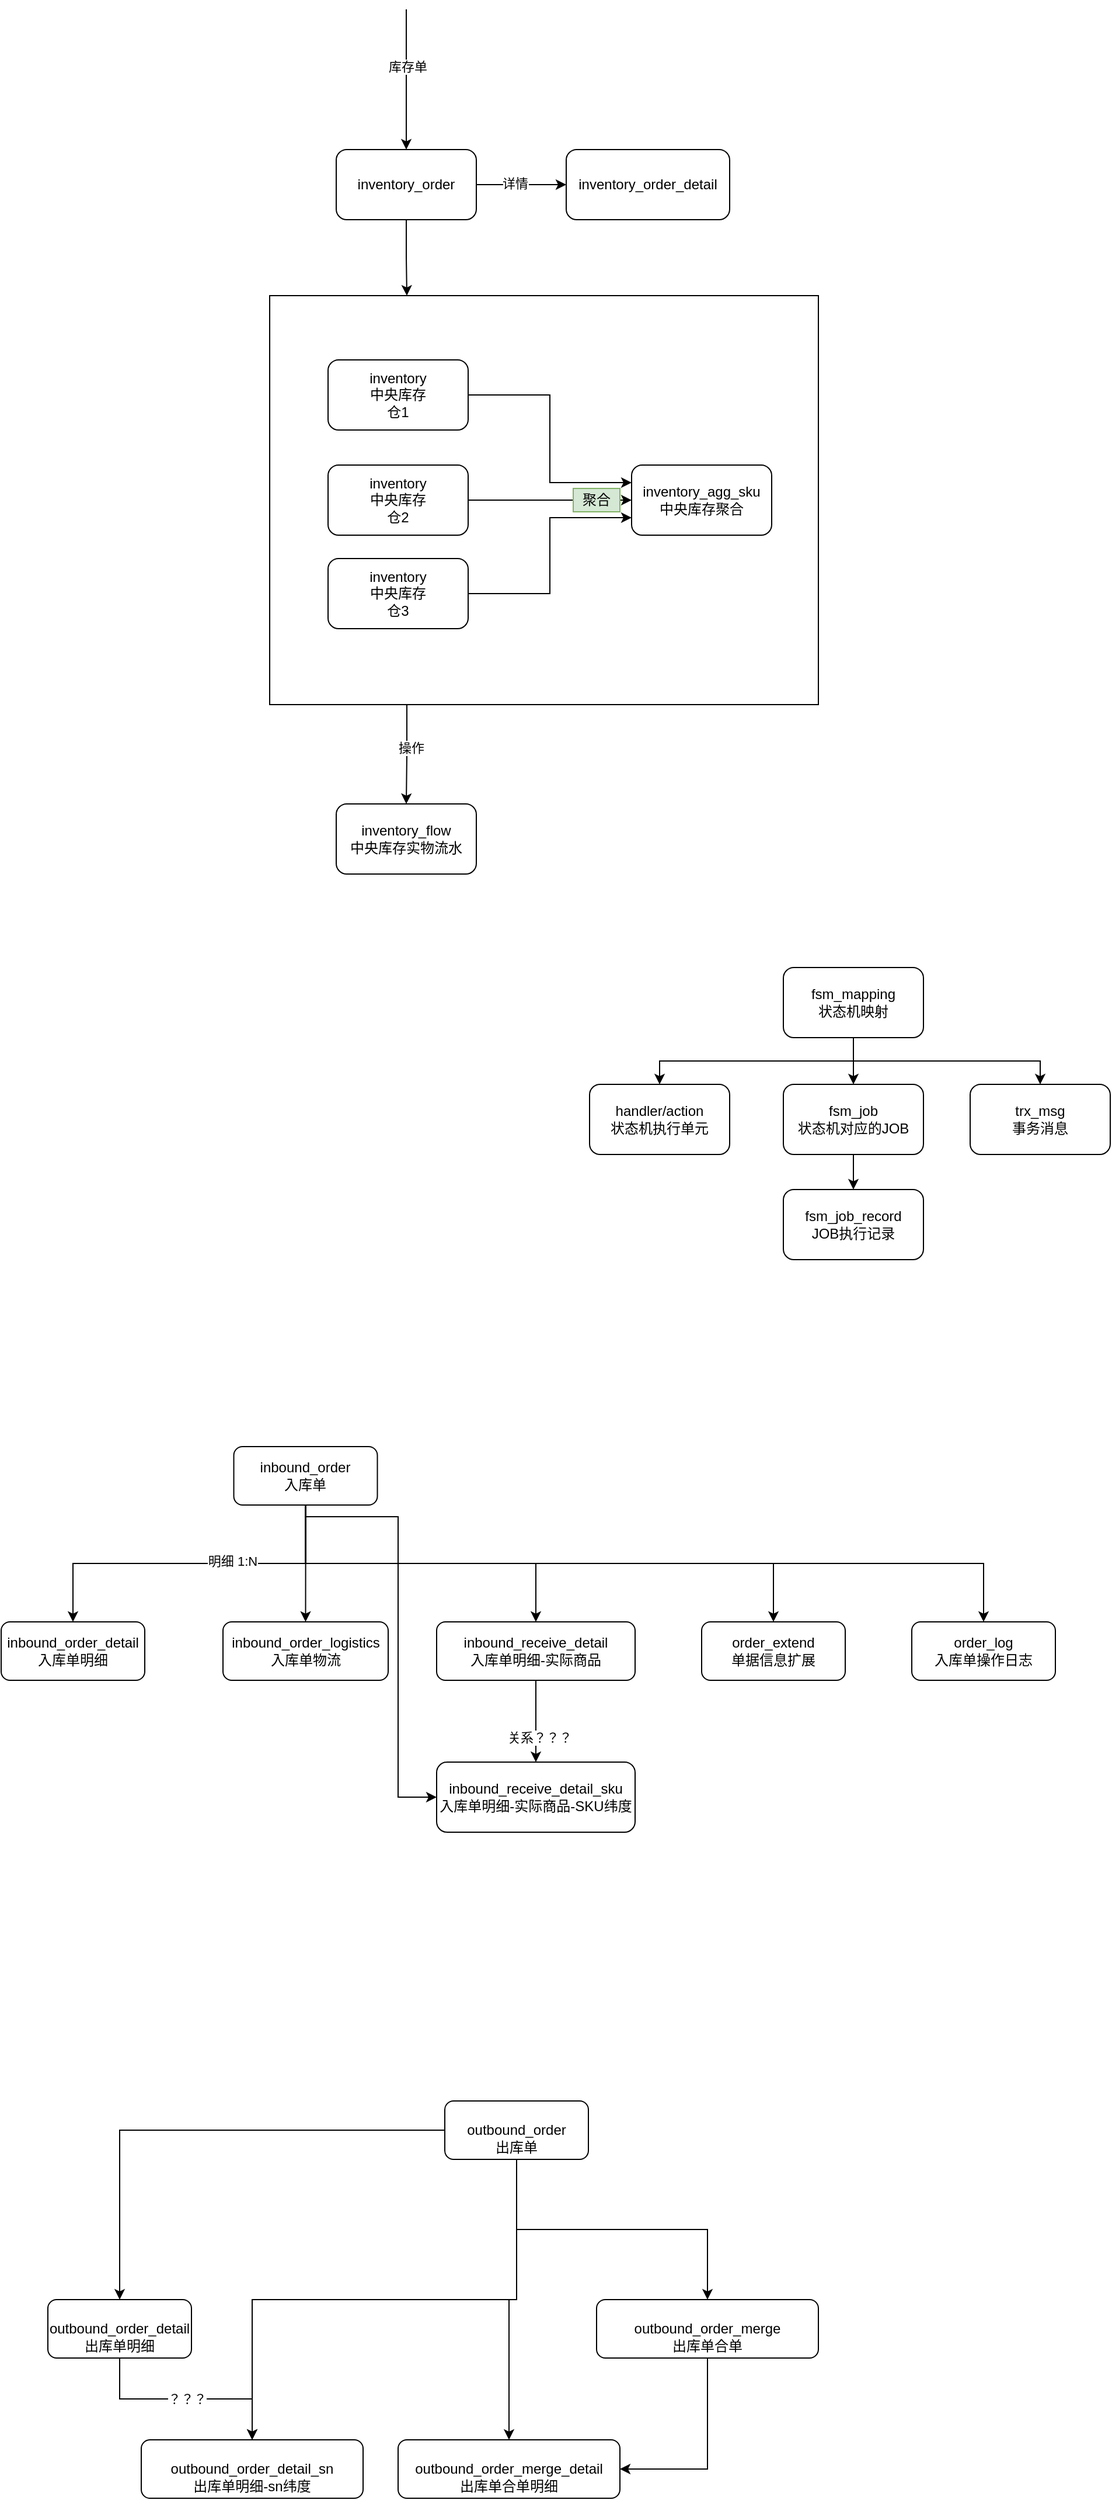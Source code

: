 <mxfile version="13.10.6" type="github">
  <diagram id="CvD_rMCfCDF0lOoAK6mH" name="Page-1">
    <mxGraphModel dx="2125" dy="1927" grid="1" gridSize="10" guides="1" tooltips="1" connect="1" arrows="1" fold="1" page="1" pageScale="1" pageWidth="827" pageHeight="1169" math="0" shadow="0">
      <root>
        <mxCell id="0" />
        <mxCell id="1" parent="0" />
        <mxCell id="eP9rrzpeA8IsXEVt9bxe-16" style="edgeStyle=orthogonalEdgeStyle;rounded=0;orthogonalLoop=1;jettySize=auto;html=1;exitX=0.25;exitY=1;exitDx=0;exitDy=0;" parent="1" source="eP9rrzpeA8IsXEVt9bxe-14" target="eP9rrzpeA8IsXEVt9bxe-4" edge="1">
          <mxGeometry relative="1" as="geometry" />
        </mxCell>
        <mxCell id="eP9rrzpeA8IsXEVt9bxe-17" value="操作" style="edgeLabel;html=1;align=center;verticalAlign=middle;resizable=0;points=[];" parent="eP9rrzpeA8IsXEVt9bxe-16" vertex="1" connectable="0">
          <mxGeometry x="-0.135" y="3" relative="1" as="geometry">
            <mxPoint as="offset" />
          </mxGeometry>
        </mxCell>
        <mxCell id="eP9rrzpeA8IsXEVt9bxe-14" value="" style="rounded=0;whiteSpace=wrap;html=1;shadow=0;" parent="1" vertex="1">
          <mxGeometry x="20" y="95" width="470" height="350" as="geometry" />
        </mxCell>
        <mxCell id="eP9rrzpeA8IsXEVt9bxe-10" style="edgeStyle=orthogonalEdgeStyle;rounded=0;orthogonalLoop=1;jettySize=auto;html=1;entryX=0;entryY=0.25;entryDx=0;entryDy=0;" parent="1" source="eP9rrzpeA8IsXEVt9bxe-2" target="eP9rrzpeA8IsXEVt9bxe-3" edge="1">
          <mxGeometry relative="1" as="geometry" />
        </mxCell>
        <mxCell id="eP9rrzpeA8IsXEVt9bxe-2" value="inventory&lt;br&gt;中央库存&lt;br&gt;仓1" style="rounded=1;whiteSpace=wrap;html=1;" parent="1" vertex="1">
          <mxGeometry x="70" y="150" width="120" height="60" as="geometry" />
        </mxCell>
        <mxCell id="eP9rrzpeA8IsXEVt9bxe-3" value="inventory_agg_sku&lt;br&gt;中央库存聚合" style="rounded=1;whiteSpace=wrap;html=1;" parent="1" vertex="1">
          <mxGeometry x="330" y="240" width="120" height="60" as="geometry" />
        </mxCell>
        <mxCell id="eP9rrzpeA8IsXEVt9bxe-4" value="inventory_flow&lt;br&gt;中央库存实物流水" style="rounded=1;whiteSpace=wrap;html=1;" parent="1" vertex="1">
          <mxGeometry x="77" y="530" width="120" height="60" as="geometry" />
        </mxCell>
        <mxCell id="eP9rrzpeA8IsXEVt9bxe-21" style="edgeStyle=orthogonalEdgeStyle;rounded=0;orthogonalLoop=1;jettySize=auto;html=1;exitX=0.5;exitY=1;exitDx=0;exitDy=0;entryX=0.25;entryY=0;entryDx=0;entryDy=0;" parent="1" source="eP9rrzpeA8IsXEVt9bxe-5" target="eP9rrzpeA8IsXEVt9bxe-14" edge="1">
          <mxGeometry relative="1" as="geometry" />
        </mxCell>
        <mxCell id="eP9rrzpeA8IsXEVt9bxe-22" value="" style="edgeStyle=orthogonalEdgeStyle;rounded=0;orthogonalLoop=1;jettySize=auto;html=1;" parent="1" source="eP9rrzpeA8IsXEVt9bxe-5" target="eP9rrzpeA8IsXEVt9bxe-6" edge="1">
          <mxGeometry relative="1" as="geometry" />
        </mxCell>
        <mxCell id="eP9rrzpeA8IsXEVt9bxe-23" value="详情" style="edgeLabel;html=1;align=center;verticalAlign=middle;resizable=0;points=[];" parent="eP9rrzpeA8IsXEVt9bxe-22" vertex="1" connectable="0">
          <mxGeometry x="-0.143" y="1" relative="1" as="geometry">
            <mxPoint as="offset" />
          </mxGeometry>
        </mxCell>
        <mxCell id="eP9rrzpeA8IsXEVt9bxe-5" value="inventory_order" style="rounded=1;whiteSpace=wrap;html=1;" parent="1" vertex="1">
          <mxGeometry x="77" y="-30" width="120" height="60" as="geometry" />
        </mxCell>
        <mxCell id="eP9rrzpeA8IsXEVt9bxe-6" value="inventory_order_detail" style="rounded=1;whiteSpace=wrap;html=1;" parent="1" vertex="1">
          <mxGeometry x="274" y="-30" width="140" height="60" as="geometry" />
        </mxCell>
        <mxCell id="eP9rrzpeA8IsXEVt9bxe-8" value="inventory&lt;br&gt;中央库存&lt;br&gt;仓2" style="rounded=1;whiteSpace=wrap;html=1;" parent="1" vertex="1">
          <mxGeometry x="70" y="240" width="120" height="60" as="geometry" />
        </mxCell>
        <mxCell id="eP9rrzpeA8IsXEVt9bxe-12" style="edgeStyle=orthogonalEdgeStyle;rounded=0;orthogonalLoop=1;jettySize=auto;html=1;exitX=1;exitY=0.5;exitDx=0;exitDy=0;entryX=0;entryY=0.75;entryDx=0;entryDy=0;" parent="1" source="eP9rrzpeA8IsXEVt9bxe-9" target="eP9rrzpeA8IsXEVt9bxe-3" edge="1">
          <mxGeometry relative="1" as="geometry">
            <mxPoint x="360" y="270" as="targetPoint" />
          </mxGeometry>
        </mxCell>
        <mxCell id="eP9rrzpeA8IsXEVt9bxe-9" value="inventory&lt;br&gt;中央库存&lt;br&gt;仓3" style="rounded=1;whiteSpace=wrap;html=1;" parent="1" vertex="1">
          <mxGeometry x="70" y="320" width="120" height="60" as="geometry" />
        </mxCell>
        <mxCell id="eP9rrzpeA8IsXEVt9bxe-11" style="edgeStyle=orthogonalEdgeStyle;rounded=0;orthogonalLoop=1;jettySize=auto;html=1;exitX=1;exitY=0.5;exitDx=0;exitDy=0;entryX=0;entryY=0.5;entryDx=0;entryDy=0;" parent="1" source="eP9rrzpeA8IsXEVt9bxe-8" target="eP9rrzpeA8IsXEVt9bxe-3" edge="1">
          <mxGeometry relative="1" as="geometry">
            <mxPoint x="330" y="270" as="targetPoint" />
          </mxGeometry>
        </mxCell>
        <mxCell id="eP9rrzpeA8IsXEVt9bxe-13" value="聚合" style="text;html=1;strokeColor=#82b366;fillColor=#d5e8d4;align=center;verticalAlign=middle;whiteSpace=wrap;rounded=0;shadow=0;" parent="1" vertex="1">
          <mxGeometry x="280" y="260" width="40" height="20" as="geometry" />
        </mxCell>
        <mxCell id="eP9rrzpeA8IsXEVt9bxe-19" value="" style="endArrow=classic;html=1;" parent="1" target="eP9rrzpeA8IsXEVt9bxe-5" edge="1">
          <mxGeometry width="50" height="50" relative="1" as="geometry">
            <mxPoint x="137" y="-150" as="sourcePoint" />
            <mxPoint x="127" y="-190" as="targetPoint" />
          </mxGeometry>
        </mxCell>
        <mxCell id="eP9rrzpeA8IsXEVt9bxe-20" value="库存单" style="edgeLabel;html=1;align=center;verticalAlign=middle;resizable=0;points=[];" parent="eP9rrzpeA8IsXEVt9bxe-19" vertex="1" connectable="0">
          <mxGeometry x="-0.183" y="1" relative="1" as="geometry">
            <mxPoint as="offset" />
          </mxGeometry>
        </mxCell>
        <mxCell id="4SvN3JQog10KPqTIjf18-6" style="edgeStyle=orthogonalEdgeStyle;rounded=0;sketch=0;orthogonalLoop=1;jettySize=auto;html=1;exitX=0.5;exitY=1;exitDx=0;exitDy=0;entryX=0.5;entryY=0;entryDx=0;entryDy=0;strokeColor=#000000;" edge="1" parent="1" source="eP9rrzpeA8IsXEVt9bxe-24" target="eP9rrzpeA8IsXEVt9bxe-25">
          <mxGeometry relative="1" as="geometry" />
        </mxCell>
        <mxCell id="eP9rrzpeA8IsXEVt9bxe-24" value="fsm_job&lt;br&gt;状态机对应的JOB" style="rounded=1;whiteSpace=wrap;html=1;shadow=0;" parent="1" vertex="1">
          <mxGeometry x="460" y="770" width="120" height="60" as="geometry" />
        </mxCell>
        <mxCell id="eP9rrzpeA8IsXEVt9bxe-25" value="fsm_job_record&lt;br&gt;JOB执行记录" style="rounded=1;whiteSpace=wrap;html=1;shadow=0;" parent="1" vertex="1">
          <mxGeometry x="460" y="860" width="120" height="60" as="geometry" />
        </mxCell>
        <mxCell id="4SvN3JQog10KPqTIjf18-2" style="edgeStyle=orthogonalEdgeStyle;rounded=0;sketch=0;orthogonalLoop=1;jettySize=auto;html=1;exitX=0.5;exitY=1;exitDx=0;exitDy=0;entryX=0.5;entryY=0;entryDx=0;entryDy=0;strokeColor=#000000;" edge="1" parent="1" source="eP9rrzpeA8IsXEVt9bxe-26" target="eP9rrzpeA8IsXEVt9bxe-27">
          <mxGeometry relative="1" as="geometry" />
        </mxCell>
        <mxCell id="4SvN3JQog10KPqTIjf18-3" style="edgeStyle=orthogonalEdgeStyle;rounded=0;sketch=0;orthogonalLoop=1;jettySize=auto;html=1;exitX=0.5;exitY=1;exitDx=0;exitDy=0;strokeColor=#000000;" edge="1" parent="1" source="eP9rrzpeA8IsXEVt9bxe-26" target="eP9rrzpeA8IsXEVt9bxe-24">
          <mxGeometry relative="1" as="geometry" />
        </mxCell>
        <mxCell id="4SvN3JQog10KPqTIjf18-5" style="edgeStyle=orthogonalEdgeStyle;rounded=0;sketch=0;orthogonalLoop=1;jettySize=auto;html=1;exitX=0.5;exitY=1;exitDx=0;exitDy=0;entryX=0.5;entryY=0;entryDx=0;entryDy=0;strokeColor=#000000;" edge="1" parent="1" source="eP9rrzpeA8IsXEVt9bxe-26" target="4SvN3JQog10KPqTIjf18-4">
          <mxGeometry relative="1" as="geometry" />
        </mxCell>
        <mxCell id="eP9rrzpeA8IsXEVt9bxe-26" value="fsm_mapping&lt;br&gt;状态机映射" style="rounded=1;whiteSpace=wrap;html=1;shadow=0;" parent="1" vertex="1">
          <mxGeometry x="460" y="670" width="120" height="60" as="geometry" />
        </mxCell>
        <mxCell id="eP9rrzpeA8IsXEVt9bxe-27" value="handler/action&lt;br&gt;状态机执行单元" style="rounded=1;whiteSpace=wrap;html=1;shadow=0;" parent="1" vertex="1">
          <mxGeometry x="294" y="770" width="120" height="60" as="geometry" />
        </mxCell>
        <mxCell id="eP9rrzpeA8IsXEVt9bxe-51" style="edgeStyle=orthogonalEdgeStyle;rounded=0;orthogonalLoop=1;jettySize=auto;html=1;exitX=0.5;exitY=1;exitDx=0;exitDy=0;entryX=0.5;entryY=0;entryDx=0;entryDy=0;" parent="1" source="eP9rrzpeA8IsXEVt9bxe-39" target="eP9rrzpeA8IsXEVt9bxe-40" edge="1">
          <mxGeometry relative="1" as="geometry" />
        </mxCell>
        <mxCell id="eP9rrzpeA8IsXEVt9bxe-52" value="明细 1:N" style="edgeLabel;html=1;align=center;verticalAlign=middle;resizable=0;points=[];" parent="eP9rrzpeA8IsXEVt9bxe-51" vertex="1" connectable="0">
          <mxGeometry x="-0.24" y="-2" relative="1" as="geometry">
            <mxPoint as="offset" />
          </mxGeometry>
        </mxCell>
        <mxCell id="eP9rrzpeA8IsXEVt9bxe-54" style="edgeStyle=orthogonalEdgeStyle;rounded=0;orthogonalLoop=1;jettySize=auto;html=1;exitX=0.5;exitY=1;exitDx=0;exitDy=0;" parent="1" source="eP9rrzpeA8IsXEVt9bxe-39" target="eP9rrzpeA8IsXEVt9bxe-41" edge="1">
          <mxGeometry relative="1" as="geometry" />
        </mxCell>
        <mxCell id="eP9rrzpeA8IsXEVt9bxe-55" style="edgeStyle=orthogonalEdgeStyle;rounded=0;orthogonalLoop=1;jettySize=auto;html=1;exitX=0.5;exitY=1;exitDx=0;exitDy=0;" parent="1" source="eP9rrzpeA8IsXEVt9bxe-39" target="eP9rrzpeA8IsXEVt9bxe-42" edge="1">
          <mxGeometry relative="1" as="geometry" />
        </mxCell>
        <mxCell id="eP9rrzpeA8IsXEVt9bxe-56" style="edgeStyle=orthogonalEdgeStyle;rounded=0;orthogonalLoop=1;jettySize=auto;html=1;exitX=0.5;exitY=1;exitDx=0;exitDy=0;entryX=0;entryY=0.5;entryDx=0;entryDy=0;" parent="1" source="eP9rrzpeA8IsXEVt9bxe-39" target="eP9rrzpeA8IsXEVt9bxe-43" edge="1">
          <mxGeometry relative="1" as="geometry">
            <Array as="points">
              <mxPoint x="130" y="1140" />
              <mxPoint x="130" y="1380" />
            </Array>
          </mxGeometry>
        </mxCell>
        <mxCell id="eP9rrzpeA8IsXEVt9bxe-59" style="edgeStyle=orthogonalEdgeStyle;rounded=0;orthogonalLoop=1;jettySize=auto;html=1;exitX=0.5;exitY=1;exitDx=0;exitDy=0;" parent="1" source="eP9rrzpeA8IsXEVt9bxe-39" target="eP9rrzpeA8IsXEVt9bxe-44" edge="1">
          <mxGeometry relative="1" as="geometry" />
        </mxCell>
        <mxCell id="eP9rrzpeA8IsXEVt9bxe-60" style="edgeStyle=orthogonalEdgeStyle;rounded=0;orthogonalLoop=1;jettySize=auto;html=1;exitX=0.5;exitY=1;exitDx=0;exitDy=0;entryX=0.5;entryY=0;entryDx=0;entryDy=0;" parent="1" source="eP9rrzpeA8IsXEVt9bxe-39" target="eP9rrzpeA8IsXEVt9bxe-45" edge="1">
          <mxGeometry relative="1" as="geometry" />
        </mxCell>
        <mxCell id="eP9rrzpeA8IsXEVt9bxe-39" value="inbound_order&lt;br&gt;入库单" style="rounded=1;whiteSpace=wrap;html=1;shadow=0;" parent="1" vertex="1">
          <mxGeometry x="-10.75" y="1080" width="123" height="50" as="geometry" />
        </mxCell>
        <mxCell id="eP9rrzpeA8IsXEVt9bxe-40" value="inbound_order_detail&lt;br&gt;入库单明细" style="rounded=1;whiteSpace=wrap;html=1;shadow=0;" parent="1" vertex="1">
          <mxGeometry x="-210" y="1230" width="123" height="50" as="geometry" />
        </mxCell>
        <mxCell id="eP9rrzpeA8IsXEVt9bxe-41" value="&lt;span style=&quot;color: rgba(0 , 0 , 0 , 0) ; font-family: monospace ; font-size: 0px&quot;&gt;%3CmxGraphModel%3E%3Croot%3E%3CmxCell%20id%3D%220%22%2F%3E%3CmxCell%20id%3D%221%22%20parent%3D%220%22%2F%3E%3CmxCell%20id%3D%222%22%20value%3D%22inbound_order_detail%26lt%3Bbr%26gt%3B%E5%85%A5%E5%BA%93%E5%8D%95%E6%98%8E%E7%BB%86%22%20style%3D%22rounded%3D1%3BwhiteSpace%3Dwrap%3Bhtml%3D1%3Bshadow%3D0%3B%22%20vertex%3D%221%22%20parent%3D%221%22%3E%3CmxGeometry%20x%3D%2277%22%20y%3D%221230%22%20width%3D%22120%22%20height%3D%2260%22%20as%3D%22geometry%22%2F%3E%3C%2FmxCell%3E%3C%2Froot%3E%3C%2FmxGraphModel%3E&lt;/span&gt;inbound_order_logistics&lt;br&gt;入库单物流" style="rounded=1;whiteSpace=wrap;html=1;shadow=0;" parent="1" vertex="1">
          <mxGeometry x="-20" y="1230" width="141.5" height="50" as="geometry" />
        </mxCell>
        <mxCell id="eP9rrzpeA8IsXEVt9bxe-57" style="edgeStyle=orthogonalEdgeStyle;rounded=0;orthogonalLoop=1;jettySize=auto;html=1;exitX=0.5;exitY=1;exitDx=0;exitDy=0;" parent="1" source="eP9rrzpeA8IsXEVt9bxe-42" target="eP9rrzpeA8IsXEVt9bxe-43" edge="1">
          <mxGeometry relative="1" as="geometry" />
        </mxCell>
        <mxCell id="eP9rrzpeA8IsXEVt9bxe-58" value="关系？？？" style="edgeLabel;html=1;align=center;verticalAlign=middle;resizable=0;points=[];" parent="eP9rrzpeA8IsXEVt9bxe-57" vertex="1" connectable="0">
          <mxGeometry x="0.4" y="3" relative="1" as="geometry">
            <mxPoint as="offset" />
          </mxGeometry>
        </mxCell>
        <mxCell id="eP9rrzpeA8IsXEVt9bxe-42" value="inbound_receive_detail&lt;br&gt;入库单明细-实际商品" style="rounded=1;whiteSpace=wrap;html=1;shadow=0;" parent="1" vertex="1">
          <mxGeometry x="163" y="1230" width="170" height="50" as="geometry" />
        </mxCell>
        <mxCell id="eP9rrzpeA8IsXEVt9bxe-43" value="inbound_receive_detail_sku&lt;br&gt;入库单明细-实际商品-SKU纬度" style="rounded=1;whiteSpace=wrap;html=1;shadow=0;" parent="1" vertex="1">
          <mxGeometry x="163" y="1350" width="170" height="60" as="geometry" />
        </mxCell>
        <mxCell id="eP9rrzpeA8IsXEVt9bxe-44" value="order_extend&lt;br&gt;单据信息扩展" style="rounded=1;whiteSpace=wrap;html=1;shadow=0;" parent="1" vertex="1">
          <mxGeometry x="390" y="1230" width="123" height="50" as="geometry" />
        </mxCell>
        <mxCell id="eP9rrzpeA8IsXEVt9bxe-45" value="order_log&lt;br&gt;入库单操作日志" style="rounded=1;whiteSpace=wrap;html=1;shadow=0;" parent="1" vertex="1">
          <mxGeometry x="570" y="1230" width="123" height="50" as="geometry" />
        </mxCell>
        <mxCell id="eP9rrzpeA8IsXEVt9bxe-61" style="edgeStyle=orthogonalEdgeStyle;rounded=0;orthogonalLoop=1;jettySize=auto;html=1;exitX=0;exitY=0.5;exitDx=0;exitDy=0;entryX=0.5;entryY=0;entryDx=0;entryDy=0;" parent="1" source="eP9rrzpeA8IsXEVt9bxe-46" target="eP9rrzpeA8IsXEVt9bxe-47" edge="1">
          <mxGeometry relative="1" as="geometry" />
        </mxCell>
        <mxCell id="eP9rrzpeA8IsXEVt9bxe-63" style="rounded=0;sketch=0;orthogonalLoop=1;jettySize=auto;html=1;exitX=0.5;exitY=1;exitDx=0;exitDy=0;edgeStyle=orthogonalEdgeStyle;" parent="1" source="eP9rrzpeA8IsXEVt9bxe-46" target="eP9rrzpeA8IsXEVt9bxe-48" edge="1">
          <mxGeometry relative="1" as="geometry" />
        </mxCell>
        <mxCell id="eP9rrzpeA8IsXEVt9bxe-65" style="edgeStyle=orthogonalEdgeStyle;rounded=0;sketch=0;orthogonalLoop=1;jettySize=auto;html=1;exitX=0.5;exitY=1;exitDx=0;exitDy=0;strokeColor=#000000;" parent="1" source="eP9rrzpeA8IsXEVt9bxe-46" target="eP9rrzpeA8IsXEVt9bxe-49" edge="1">
          <mxGeometry relative="1" as="geometry" />
        </mxCell>
        <mxCell id="eP9rrzpeA8IsXEVt9bxe-66" style="edgeStyle=orthogonalEdgeStyle;rounded=0;sketch=0;orthogonalLoop=1;jettySize=auto;html=1;exitX=0.5;exitY=1;exitDx=0;exitDy=0;entryX=0.5;entryY=0;entryDx=0;entryDy=0;strokeColor=#000000;" parent="1" source="eP9rrzpeA8IsXEVt9bxe-46" target="eP9rrzpeA8IsXEVt9bxe-50" edge="1">
          <mxGeometry relative="1" as="geometry" />
        </mxCell>
        <mxCell id="eP9rrzpeA8IsXEVt9bxe-46" value="&lt;span style=&quot;color: rgba(0 , 0 , 0 , 0) ; font-family: monospace ; font-size: 0px&quot;&gt;%3CmxGraphModel%3E%3Croot%3E%3CmxCell%20id%3D%220%22%2F%3E%3CmxCell%20id%3D%221%22%20parent%3D%220%22%2F%3E%3CmxCell%20id%3D%222%22%20value%3D%22order_log%26lt%3Bbr%26gt%3B%E5%85%A5%E5%BA%93%E5%8D%95%E6%93%8D%E4%BD%9C%E6%97%A5%E5%BF%97%22%20style%3D%22rounded%3D1%3BwhiteSpace%3Dwrap%3Bhtml%3D1%3Bshadow%3D0%3B%22%20vertex%3D%221%22%20parent%3D%221%22%3E%3CmxGeometry%20x%3D%22414%22%20y%3D%221100%22%20width%3D%22123%22%20height%3D%2250%22%20as%3D%22geometry%22%2F%3E%3C%2FmxCell%3E%3C%2Froot%3E%3C%2FmxGraphModel%3E&lt;/span&gt;&lt;span style=&quot;color: rgba(0 , 0 , 0 , 0) ; font-family: monospace ; font-size: 0px&quot;&gt;%3CmxGraphModel%3E%3Croot%3E%3CmxCell%20id%3D%220%22%2F%3E%3CmxCell%20id%3D%221%22%20parent%3D%220%22%2F%3E%3CmxCell%20id%3D%222%22%20value%3D%22order_log%26lt%3Bbr%26gt%3B%E5%85%A5%E5%BA%93%E5%8D%95%E6%93%8D%E4%BD%9C%E6%97%A5%E5%BF%97%22%20style%3D%22rounded%3D1%3BwhiteSpace%3Dwrap%3Bhtml%3D1%3Bshadow%3D0%3B%22%20vertex%3D%221%22%20parent%3D%221%22%3E%3CmxGeometry%20x%3D%22414%22%20y%3D%221100%22%20width%3D%22123%22%20height%3D%2250%22%20as%3D%22geometry%22%2F%3E%3C%2FmxCell%3E%3C%2Froot%3E%3C%2FmxGraphModel%3&lt;/span&gt;&lt;span style=&quot;color: rgba(0 , 0 , 0 , 0) ; font-family: monospace ; font-size: 0px&quot;&gt;%3CmxGraphModel%3E%3Croot%3E%3CmxCell%20id%3D%220%22%2F%3E%3CmxCell%20id%3D%221%22%20parent%3D%220%22%2F%3E%3CmxCell%20id%3D%222%22%20value%3D%22order_log%26lt%3Bbr%26gt%3B%E5%85%A5%E5%BA%93%E5%8D%95%E6%93%8D%E4%BD%9C%E6%97%A5%E5%BF%97%22%20style%3D%22rounded%3D1%3BwhiteSpace%3Dwrap%3Bhtml%3D1%3Bshadow%3D0%3B%22%20vertex%3D%221%22%20parent%3D%221%22%3E%3CmxGeometry%20x%3D%22414%22%20y%3D%221100%22%20width%3D%22123%22%20height%3D%2250%22%20as%3D%22geometry%22%2F%3E%3C%2FmxCell%3E%3C%2Froot%3E%3C%2FmxGraphModel%3&lt;/span&gt;&lt;br&gt;outbound_order&lt;br&gt;出库单" style="rounded=1;whiteSpace=wrap;html=1;shadow=0;" parent="1" vertex="1">
          <mxGeometry x="170" y="1640" width="123" height="50" as="geometry" />
        </mxCell>
        <mxCell id="eP9rrzpeA8IsXEVt9bxe-64" value="？？？" style="edgeStyle=orthogonalEdgeStyle;rounded=0;sketch=0;orthogonalLoop=1;jettySize=auto;html=1;exitX=0.5;exitY=1;exitDx=0;exitDy=0;strokeColor=#000000;" parent="1" source="eP9rrzpeA8IsXEVt9bxe-47" target="eP9rrzpeA8IsXEVt9bxe-48" edge="1">
          <mxGeometry relative="1" as="geometry" />
        </mxCell>
        <mxCell id="eP9rrzpeA8IsXEVt9bxe-47" value="&lt;span style=&quot;color: rgba(0 , 0 , 0 , 0) ; font-family: monospace ; font-size: 0px&quot;&gt;%3CmxGraphModel%3E%3Croot%3E%3CmxCell%20id%3D%220%22%2F%3E%3CmxCell%20id%3D%221%22%20parent%3D%220%22%2F%3E%3CmxCell%20id%3D%222%22%20value%3D%22order_log%26lt%3Bbr%26gt%3B%E5%85%A5%E5%BA%93%E5%8D%95%E6%93%8D%E4%BD%9C%E6%97%A5%E5%BF%97%22%20style%3D%22rounded%3D1%3BwhiteSpace%3Dwrap%3Bhtml%3D1%3Bshadow%3D0%3B%22%20vertex%3D%221%22%20parent%3D%221%22%3E%3CmxGeometry%20x%3D%22414%22%20y%3D%221100%22%20width%3D%22123%22%20height%3D%2250%22%20as%3D%22geometry%22%2F%3E%3C%2FmxCell%3E%3C%2Froot%3E%3C%2FmxGraphModel%3E&lt;/span&gt;&lt;span style=&quot;color: rgba(0 , 0 , 0 , 0) ; font-family: monospace ; font-size: 0px&quot;&gt;%3CmxGraphModel%3E%3Croot%3E%3CmxCell%20id%3D%220%22%2F%3E%3CmxCell%20id%3D%221%22%20parent%3D%220%22%2F%3E%3CmxCell%20id%3D%222%22%20value%3D%22order_log%26lt%3Bbr%26gt%3B%E5%85%A5%E5%BA%93%E5%8D%95%E6%93%8D%E4%BD%9C%E6%97%A5%E5%BF%97%22%20style%3D%22rounded%3D1%3BwhiteSpace%3Dwrap%3Bhtml%3D1%3Bshadow%3D0%3B%22%20vertex%3D%221%22%20parent%3D%221%22%3E%3CmxGeometry%20x%3D%22414%22%20y%3D%221100%22%20width%3D%22123%22%20height%3D%2250%22%20as%3D%22geometry%22%2F%3E%3C%2FmxCell%3E%3C%2Froot%3E%3C%2FmxGraphModel%3&lt;/span&gt;&lt;span style=&quot;color: rgba(0 , 0 , 0 , 0) ; font-family: monospace ; font-size: 0px&quot;&gt;%3CmxGraphModel%3E%3Croot%3E%3CmxCell%20id%3D%220%22%2F%3E%3CmxCell%20id%3D%221%22%20parent%3D%220%22%2F%3E%3CmxCell%20id%3D%222%22%20value%3D%22order_log%26lt%3Bbr%26gt%3B%E5%85%A5%E5%BA%93%E5%8D%95%E6%93%8D%E4%BD%9C%E6%97%A5%E5%BF%97%22%20style%3D%22rounded%3D1%3BwhiteSpace%3Dwrap%3Bhtml%3D1%3Bshadow%3D0%3B%22%20vertex%3D%221%22%20parent%3D%221%22%3E%3CmxGeometry%20x%3D%22414%22%20y%3D%221100%22%20width%3D%22123%22%20height%3D%2250%22%20as%3D%22geometry%22%2F%3E%3C%2FmxCell%3E%3C%2Froot%3E%3C%2FmxGraphModel%3&lt;/span&gt;&lt;br&gt;outbound_order_detail&lt;br&gt;出库单明细" style="rounded=1;whiteSpace=wrap;html=1;shadow=0;" parent="1" vertex="1">
          <mxGeometry x="-170" y="1810" width="123" height="50" as="geometry" />
        </mxCell>
        <mxCell id="eP9rrzpeA8IsXEVt9bxe-48" value="&lt;span style=&quot;color: rgba(0 , 0 , 0 , 0) ; font-family: monospace ; font-size: 0px&quot;&gt;%3CmxGraphModel%3E%3Croot%3E%3CmxCell%20id%3D%220%22%2F%3E%3CmxCell%20id%3D%221%22%20parent%3D%220%22%2F%3E%3CmxCell%20id%3D%222%22%20value%3D%22order_log%26lt%3Bbr%26gt%3B%E5%85%A5%E5%BA%93%E5%8D%95%E6%93%8D%E4%BD%9C%E6%97%A5%E5%BF%97%22%20style%3D%22rounded%3D1%3BwhiteSpace%3Dwrap%3Bhtml%3D1%3Bshadow%3D0%3B%22%20vertex%3D%221%22%20parent%3D%221%22%3E%3CmxGeometry%20x%3D%22414%22%20y%3D%221100%22%20width%3D%22123%22%20height%3D%2250%22%20as%3D%22geometry%22%2F%3E%3C%2FmxCell%3E%3C%2Froot%3E%3C%2FmxGraphModel%3E&lt;/span&gt;&lt;span style=&quot;color: rgba(0 , 0 , 0 , 0) ; font-family: monospace ; font-size: 0px&quot;&gt;%3CmxGraphModel%3E%3Croot%3E%3CmxCell%20id%3D%220%22%2F%3E%3CmxCell%20id%3D%221%22%20parent%3D%220%22%2F%3E%3CmxCell%20id%3D%222%22%20value%3D%22order_log%26lt%3Bbr%26gt%3B%E5%85%A5%E5%BA%93%E5%8D%95%E6%93%8D%E4%BD%9C%E6%97%A5%E5%BF%97%22%20style%3D%22rounded%3D1%3BwhiteSpace%3Dwrap%3Bhtml%3D1%3Bshadow%3D0%3B%22%20vertex%3D%221%22%20parent%3D%221%22%3E%3CmxGeometry%20x%3D%22414%22%20y%3D%221100%22%20width%3D%22123%22%20height%3D%2250%22%20as%3D%22geometry%22%2F%3E%3C%2FmxCell%3E%3C%2Froot%3E%3C%2FmxGraphModel%3&lt;/span&gt;&lt;span style=&quot;color: rgba(0 , 0 , 0 , 0) ; font-family: monospace ; font-size: 0px&quot;&gt;%3CmxGraphModel%3E%3Croot%3E%3CmxCell%20id%3D%220%22%2F%3E%3CmxCell%20id%3D%221%22%20parent%3D%220%22%2F%3E%3CmxCell%20id%3D%222%22%20value%3D%22order_log%26lt%3Bbr%26gt%3B%E5%85%A5%E5%BA%93%E5%8D%95%E6%93%8D%E4%BD%9C%E6%97%A5%E5%BF%97%22%20style%3D%22rounded%3D1%3BwhiteSpace%3Dwrap%3Bhtml%3D1%3Bshadow%3D0%3B%22%20vertex%3D%221%22%20parent%3D%221%22%3E%3CmxGeometry%20x%3D%22414%22%20y%3D%221100%22%20width%3D%22123%22%20height%3D%2250%22%20as%3D%22geometry%22%2F%3E%3C%2FmxCell%3E%3C%2Froot%3E%3C%2FmxGraphModel%3&lt;/span&gt;&lt;br&gt;outbound_order_detail_sn&lt;br&gt;出库单明细-sn纬度" style="rounded=1;whiteSpace=wrap;html=1;shadow=0;" parent="1" vertex="1">
          <mxGeometry x="-90" y="1930" width="190" height="50" as="geometry" />
        </mxCell>
        <mxCell id="eP9rrzpeA8IsXEVt9bxe-67" style="edgeStyle=orthogonalEdgeStyle;rounded=0;sketch=0;orthogonalLoop=1;jettySize=auto;html=1;entryX=1;entryY=0.5;entryDx=0;entryDy=0;strokeColor=#000000;" parent="1" source="eP9rrzpeA8IsXEVt9bxe-49" target="eP9rrzpeA8IsXEVt9bxe-50" edge="1">
          <mxGeometry relative="1" as="geometry" />
        </mxCell>
        <mxCell id="eP9rrzpeA8IsXEVt9bxe-49" value="&lt;span style=&quot;color: rgba(0 , 0 , 0 , 0) ; font-family: monospace ; font-size: 0px&quot;&gt;%3CmxGraphModel%3E%3Croot%3E%3CmxCell%20id%3D%220%22%2F%3E%3CmxCell%20id%3D%221%22%20parent%3D%220%22%2F%3E%3CmxCell%20id%3D%222%22%20value%3D%22order_log%26lt%3Bbr%26gt%3B%E5%85%A5%E5%BA%93%E5%8D%95%E6%93%8D%E4%BD%9C%E6%97%A5%E5%BF%97%22%20style%3D%22rounded%3D1%3BwhiteSpace%3Dwrap%3Bhtml%3D1%3Bshadow%3D0%3B%22%20vertex%3D%221%22%20parent%3D%221%22%3E%3CmxGeometry%20x%3D%22414%22%20y%3D%221100%22%20width%3D%22123%22%20height%3D%2250%22%20as%3D%22geometry%22%2F%3E%3C%2FmxCell%3E%3C%2Froot%3E%3C%2FmxGraphModel%3E&lt;/span&gt;&lt;span style=&quot;color: rgba(0 , 0 , 0 , 0) ; font-family: monospace ; font-size: 0px&quot;&gt;%3CmxGraphModel%3E%3Croot%3E%3CmxCell%20id%3D%220%22%2F%3E%3CmxCell%20id%3D%221%22%20parent%3D%220%22%2F%3E%3CmxCell%20id%3D%222%22%20value%3D%22order_log%26lt%3Bbr%26gt%3B%E5%85%A5%E5%BA%93%E5%8D%95%E6%93%8D%E4%BD%9C%E6%97%A5%E5%BF%97%22%20style%3D%22rounded%3D1%3BwhiteSpace%3Dwrap%3Bhtml%3D1%3Bshadow%3D0%3B%22%20vertex%3D%221%22%20parent%3D%221%22%3E%3CmxGeometry%20x%3D%22414%22%20y%3D%221100%22%20width%3D%22123%22%20height%3D%2250%22%20as%3D%22geometry%22%2F%3E%3C%2FmxCell%3E%3C%2Froot%3E%3C%2FmxGraphModel%3&lt;/span&gt;&lt;span style=&quot;color: rgba(0 , 0 , 0 , 0) ; font-family: monospace ; font-size: 0px&quot;&gt;%3CmxGraphModel%3E%3Croot%3E%3CmxCell%20id%3D%220%22%2F%3E%3CmxCell%20id%3D%221%22%20parent%3D%220%22%2F%3E%3CmxCell%20id%3D%222%22%20value%3D%22order_log%26lt%3Bbr%26gt%3B%E5%85%A5%E5%BA%93%E5%8D%95%E6%93%8D%E4%BD%9C%E6%97%A5%E5%BF%97%22%20style%3D%22rounded%3D1%3BwhiteSpace%3Dwrap%3Bhtml%3D1%3Bshadow%3D0%3B%22%20vertex%3D%221%22%20parent%3D%221%22%3E%3CmxGeometry%20x%3D%22414%22%20y%3D%221100%22%20width%3D%22123%22%20height%3D%2250%22%20as%3D%22geometry%22%2F%3E%3C%2FmxCell%3E%3C%2Froot%3E%3C%2FmxGraphModel%3&lt;/span&gt;&lt;br&gt;outbound_order_merge&lt;br&gt;出库单合单" style="rounded=1;whiteSpace=wrap;html=1;shadow=0;" parent="1" vertex="1">
          <mxGeometry x="300" y="1810" width="190" height="50" as="geometry" />
        </mxCell>
        <mxCell id="eP9rrzpeA8IsXEVt9bxe-50" value="&lt;span style=&quot;color: rgba(0 , 0 , 0 , 0) ; font-family: monospace ; font-size: 0px&quot;&gt;%3CmxGraphModel%3E%3Croot%3E%3CmxCell%20id%3D%220%22%2F%3E%3CmxCell%20id%3D%221%22%20parent%3D%220%22%2F%3E%3CmxCell%20id%3D%222%22%20value%3D%22order_log%26lt%3Bbr%26gt%3B%E5%85%A5%E5%BA%93%E5%8D%95%E6%93%8D%E4%BD%9C%E6%97%A5%E5%BF%97%22%20style%3D%22rounded%3D1%3BwhiteSpace%3Dwrap%3Bhtml%3D1%3Bshadow%3D0%3B%22%20vertex%3D%221%22%20parent%3D%221%22%3E%3CmxGeometry%20x%3D%22414%22%20y%3D%221100%22%20width%3D%22123%22%20height%3D%2250%22%20as%3D%22geometry%22%2F%3E%3C%2FmxCell%3E%3C%2Froot%3E%3C%2FmxGraphModel%3E&lt;/span&gt;&lt;span style=&quot;color: rgba(0 , 0 , 0 , 0) ; font-family: monospace ; font-size: 0px&quot;&gt;%3CmxGraphModel%3E%3Croot%3E%3CmxCell%20id%3D%220%22%2F%3E%3CmxCell%20id%3D%221%22%20parent%3D%220%22%2F%3E%3CmxCell%20id%3D%222%22%20value%3D%22order_log%26lt%3Bbr%26gt%3B%E5%85%A5%E5%BA%93%E5%8D%95%E6%93%8D%E4%BD%9C%E6%97%A5%E5%BF%97%22%20style%3D%22rounded%3D1%3BwhiteSpace%3Dwrap%3Bhtml%3D1%3Bshadow%3D0%3B%22%20vertex%3D%221%22%20parent%3D%221%22%3E%3CmxGeometry%20x%3D%22414%22%20y%3D%221100%22%20width%3D%22123%22%20height%3D%2250%22%20as%3D%22geometry%22%2F%3E%3C%2FmxCell%3E%3C%2Froot%3E%3C%2FmxGraphModel%3&lt;/span&gt;&lt;span style=&quot;color: rgba(0 , 0 , 0 , 0) ; font-family: monospace ; font-size: 0px&quot;&gt;%3CmxGraphModel%3E%3Croot%3E%3CmxCell%20id%3D%220%22%2F%3E%3CmxCell%20id%3D%221%22%20parent%3D%220%22%2F%3E%3CmxCell%20id%3D%222%22%20value%3D%22order_log%26lt%3Bbr%26gt%3B%E5%85%A5%E5%BA%93%E5%8D%95%E6%93%8D%E4%BD%9C%E6%97%A5%E5%BF%97%22%20style%3D%22rounded%3D1%3BwhiteSpace%3Dwrap%3Bhtml%3D1%3Bshadow%3D0%3B%22%20vertex%3D%221%22%20parent%3D%221%22%3E%3CmxGeometry%20x%3D%22414%22%20y%3D%221100%22%20width%3D%22123%22%20height%3D%2250%22%20as%3D%22geometry%22%2F%3E%3C%2FmxCell%3E%3C%2Froot%3E%3C%2FmxGraphModel%3&lt;/span&gt;&lt;br&gt;outbound_order_merge_detail&lt;br&gt;出库单合单明细" style="rounded=1;whiteSpace=wrap;html=1;shadow=0;" parent="1" vertex="1">
          <mxGeometry x="130" y="1930" width="190" height="50" as="geometry" />
        </mxCell>
        <mxCell id="4SvN3JQog10KPqTIjf18-4" value="trx_msg&lt;br&gt;事务消息" style="rounded=1;whiteSpace=wrap;html=1;shadow=0;" vertex="1" parent="1">
          <mxGeometry x="620" y="770" width="120" height="60" as="geometry" />
        </mxCell>
      </root>
    </mxGraphModel>
  </diagram>
</mxfile>
